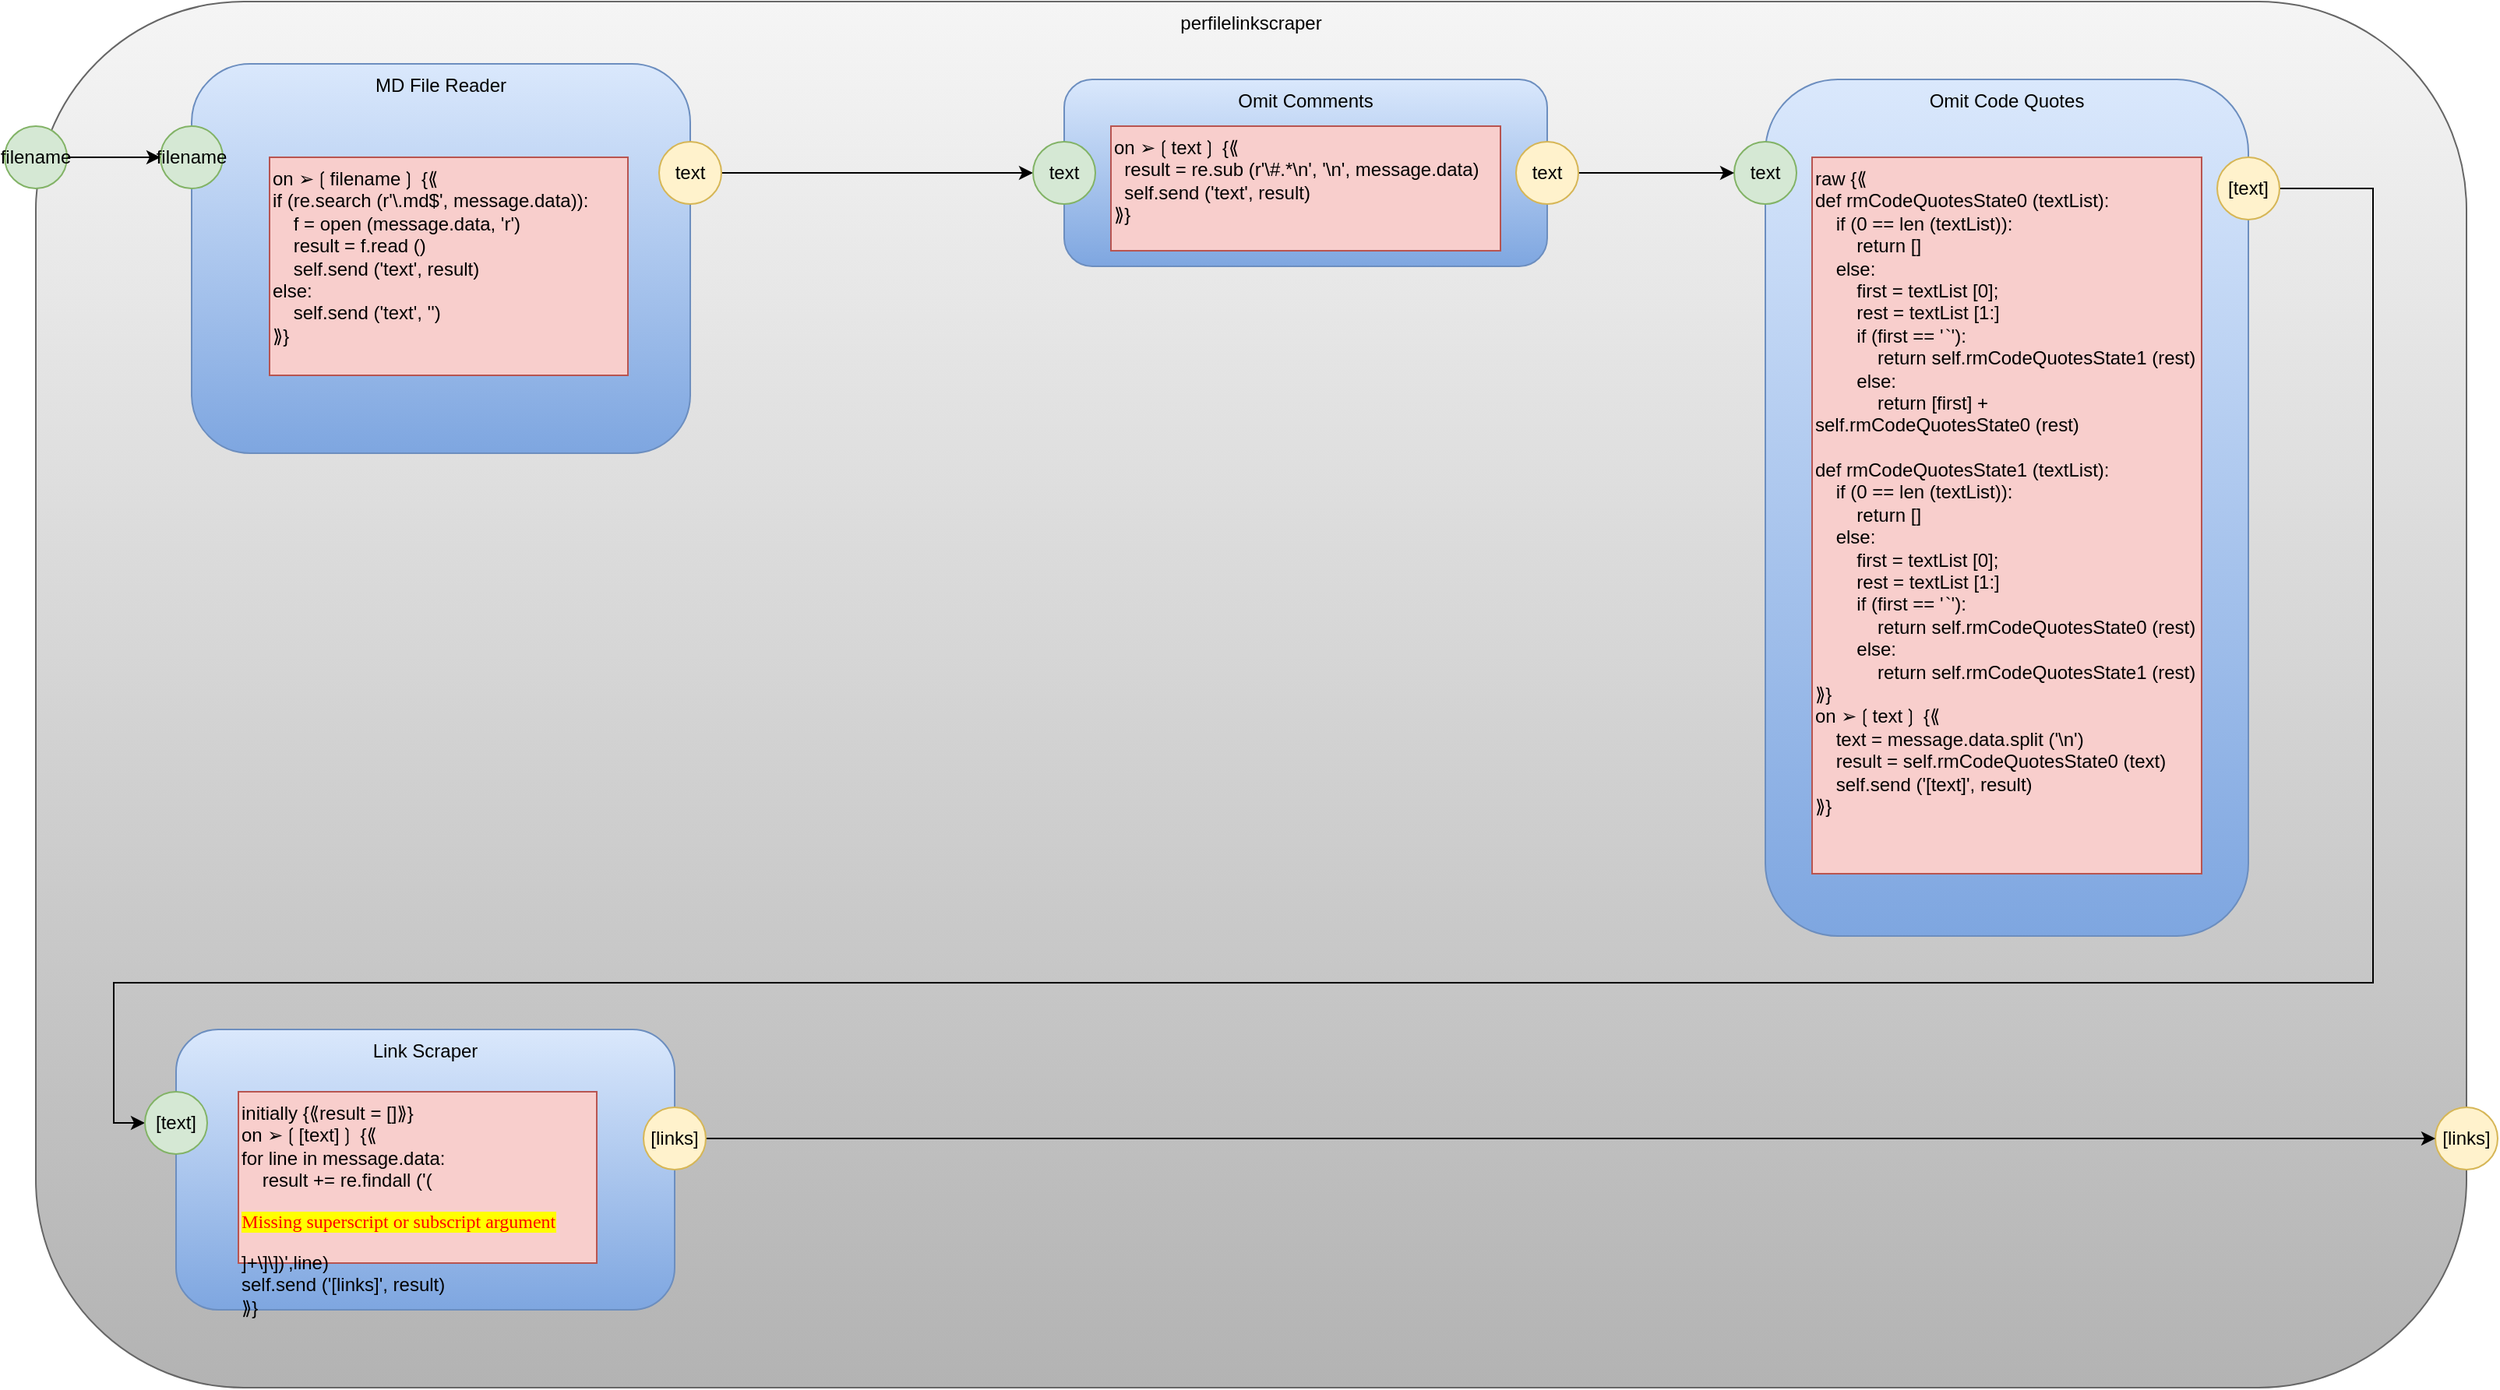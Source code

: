 <mxfile version="14.6.13" type="device"><diagram id="7pVBdM6yyNv9GKnLeEjE" name="Page-1"><mxGraphModel dx="1346" dy="774" grid="1" gridSize="10" guides="1" tooltips="1" connect="1" arrows="1" fold="1" page="1" pageScale="1" pageWidth="1100" pageHeight="850" math="0" shadow="0"><root><mxCell id="0"/><mxCell id="1" parent="0"/><mxCell id="6_Qxa0QYoAU7xpzLT97k-1" value="perfilelinkscraper" style="rounded=1;whiteSpace=wrap;html=1;horizontal=1;verticalAlign=top;fillColor=#f5f5f5;strokeColor=#666666;gradientColor=#b3b3b3;" parent="1" vertex="1"><mxGeometry x="60" y="40" width="1560" height="890" as="geometry"/></mxCell><mxCell id="6_Qxa0QYoAU7xpzLT97k-2" value="MD File Reader" style="rounded=1;whiteSpace=wrap;html=1;horizontal=1;verticalAlign=top;fillColor=#dae8fc;strokeColor=#6c8ebf;gradientColor=#7ea6e0;" parent="1" vertex="1"><mxGeometry x="160" y="80" width="320" height="250" as="geometry"/></mxCell><mxCell id="6_Qxa0QYoAU7xpzLT97k-3" value="filename" style="ellipse;whiteSpace=wrap;html=1;aspect=fixed;fillColor=#d5e8d4;strokeColor=#82b366;" parent="1" vertex="1"><mxGeometry x="140" y="120" width="40" height="40" as="geometry"/></mxCell><mxCell id="6_Qxa0QYoAU7xpzLT97k-4" style="edgeStyle=orthogonalEdgeStyle;rounded=0;orthogonalLoop=1;jettySize=auto;html=1;exitX=1;exitY=0.5;exitDx=0;exitDy=0;entryX=0;entryY=0.5;entryDx=0;entryDy=0;" parent="1" source="6_Qxa0QYoAU7xpzLT97k-5" target="6_Qxa0QYoAU7xpzLT97k-11" edge="1"><mxGeometry relative="1" as="geometry"/></mxCell><mxCell id="6_Qxa0QYoAU7xpzLT97k-5" value="text" style="ellipse;whiteSpace=wrap;html=1;aspect=fixed;fillColor=#fff2cc;strokeColor=#d6b656;" parent="1" vertex="1"><mxGeometry x="460" y="130" width="40" height="40" as="geometry"/></mxCell><mxCell id="6_Qxa0QYoAU7xpzLT97k-6" value="Omit Code Quotes" style="rounded=1;whiteSpace=wrap;html=1;horizontal=1;verticalAlign=top;strokeColor=#6c8ebf;fillColor=#dae8fc;gradientColor=#7ea6e0;" parent="1" vertex="1"><mxGeometry x="1170" y="90" width="310" height="550" as="geometry"/></mxCell><mxCell id="6_Qxa0QYoAU7xpzLT97k-7" value="text" style="ellipse;whiteSpace=wrap;html=1;aspect=fixed;fillColor=#d5e8d4;strokeColor=#82b366;" parent="1" vertex="1"><mxGeometry x="1150" y="130" width="40" height="40" as="geometry"/></mxCell><mxCell id="6_Qxa0QYoAU7xpzLT97k-8" style="edgeStyle=orthogonalEdgeStyle;rounded=0;orthogonalLoop=1;jettySize=auto;html=1;exitX=1;exitY=0.5;exitDx=0;exitDy=0;entryX=0;entryY=0.5;entryDx=0;entryDy=0;" parent="1" source="6_Qxa0QYoAU7xpzLT97k-9" target="6_Qxa0QYoAU7xpzLT97k-18" edge="1"><mxGeometry relative="1" as="geometry"><Array as="points"><mxPoint x="1560" y="160"/><mxPoint x="1560" y="670"/><mxPoint x="110" y="670"/><mxPoint x="110" y="760"/></Array></mxGeometry></mxCell><mxCell id="6_Qxa0QYoAU7xpzLT97k-9" value="[text]" style="ellipse;whiteSpace=wrap;html=1;aspect=fixed;fillColor=#fff2cc;strokeColor=#d6b656;" parent="1" vertex="1"><mxGeometry x="1460" y="140" width="40" height="40" as="geometry"/></mxCell><mxCell id="6_Qxa0QYoAU7xpzLT97k-10" value="Omit Comments" style="rounded=1;whiteSpace=wrap;html=1;horizontal=1;verticalAlign=top;gradientColor=#7ea6e0;fillColor=#dae8fc;strokeColor=#6c8ebf;" parent="1" vertex="1"><mxGeometry x="720" y="90" width="310" height="120" as="geometry"/></mxCell><mxCell id="6_Qxa0QYoAU7xpzLT97k-11" value="text" style="ellipse;whiteSpace=wrap;html=1;aspect=fixed;fillColor=#d5e8d4;strokeColor=#82b366;" parent="1" vertex="1"><mxGeometry x="700" y="130" width="40" height="40" as="geometry"/></mxCell><mxCell id="6_Qxa0QYoAU7xpzLT97k-12" style="edgeStyle=orthogonalEdgeStyle;rounded=0;orthogonalLoop=1;jettySize=auto;html=1;exitX=1;exitY=0.5;exitDx=0;exitDy=0;" parent="1" source="6_Qxa0QYoAU7xpzLT97k-13" target="6_Qxa0QYoAU7xpzLT97k-7" edge="1"><mxGeometry relative="1" as="geometry"/></mxCell><mxCell id="6_Qxa0QYoAU7xpzLT97k-13" value="text" style="ellipse;whiteSpace=wrap;html=1;aspect=fixed;fillColor=#fff2cc;strokeColor=#d6b656;" parent="1" vertex="1"><mxGeometry x="1010" y="130" width="40" height="40" as="geometry"/></mxCell><mxCell id="6_Qxa0QYoAU7xpzLT97k-14" style="edgeStyle=orthogonalEdgeStyle;rounded=0;orthogonalLoop=1;jettySize=auto;html=1;exitX=1;exitY=0.5;exitDx=0;exitDy=0;entryX=0;entryY=0.5;entryDx=0;entryDy=0;" parent="1" source="6_Qxa0QYoAU7xpzLT97k-15" target="6_Qxa0QYoAU7xpzLT97k-3" edge="1"><mxGeometry relative="1" as="geometry"/></mxCell><mxCell id="6_Qxa0QYoAU7xpzLT97k-15" value="filename" style="ellipse;whiteSpace=wrap;html=1;aspect=fixed;fillColor=#d5e8d4;strokeColor=#82b366;" parent="1" vertex="1"><mxGeometry x="40" y="120" width="40" height="40" as="geometry"/></mxCell><mxCell id="6_Qxa0QYoAU7xpzLT97k-16" value="[links]" style="ellipse;whiteSpace=wrap;html=1;aspect=fixed;fillColor=#fff2cc;strokeColor=#d6b656;" parent="1" vertex="1"><mxGeometry x="1600" y="750" width="40" height="40" as="geometry"/></mxCell><mxCell id="6_Qxa0QYoAU7xpzLT97k-17" value="Link Scraper" style="rounded=1;whiteSpace=wrap;html=1;horizontal=1;verticalAlign=top;strokeColor=#6c8ebf;fillColor=#dae8fc;gradientColor=#7ea6e0;" parent="1" vertex="1"><mxGeometry x="150" y="700" width="320" height="180" as="geometry"/></mxCell><mxCell id="6_Qxa0QYoAU7xpzLT97k-18" value="[text]" style="ellipse;whiteSpace=wrap;html=1;aspect=fixed;fillColor=#d5e8d4;strokeColor=#82b366;" parent="1" vertex="1"><mxGeometry x="130" y="740" width="40" height="40" as="geometry"/></mxCell><mxCell id="6_Qxa0QYoAU7xpzLT97k-19" style="edgeStyle=orthogonalEdgeStyle;rounded=0;orthogonalLoop=1;jettySize=auto;html=1;exitX=1;exitY=0.5;exitDx=0;exitDy=0;entryX=0;entryY=0.5;entryDx=0;entryDy=0;" parent="1" source="6_Qxa0QYoAU7xpzLT97k-20" target="6_Qxa0QYoAU7xpzLT97k-16" edge="1"><mxGeometry relative="1" as="geometry"/></mxCell><mxCell id="6_Qxa0QYoAU7xpzLT97k-20" value="[links]" style="ellipse;whiteSpace=wrap;html=1;aspect=fixed;fillColor=#fff2cc;strokeColor=#d6b656;" parent="1" vertex="1"><mxGeometry x="450" y="750" width="40" height="40" as="geometry"/></mxCell><mxCell id="BAIMJiiR0i6siftUDlsX-1" value="&lt;div&gt;&lt;div&gt;&lt;div&gt;&lt;div&gt;&lt;div&gt;raw {⟪&lt;/div&gt;&lt;div&gt;def rmCodeQuotesState0 (textList):&lt;/div&gt;&lt;div&gt;&amp;nbsp; &amp;nbsp; if (0 == len (textList)):&lt;/div&gt;&lt;div&gt;&amp;nbsp; &amp;nbsp; &amp;nbsp; &amp;nbsp; return []&lt;/div&gt;&lt;div&gt;&amp;nbsp; &amp;nbsp; else:&lt;/div&gt;&lt;div&gt;&amp;nbsp; &amp;nbsp; &amp;nbsp; &amp;nbsp; first = textList [0];&lt;/div&gt;&lt;div&gt;&amp;nbsp; &amp;nbsp; &amp;nbsp; &amp;nbsp; rest = textList [1:]&lt;/div&gt;&lt;div&gt;&amp;nbsp; &amp;nbsp; &amp;nbsp; &amp;nbsp; if (first == '```'):&lt;/div&gt;&lt;div&gt;&amp;nbsp; &amp;nbsp; &amp;nbsp; &amp;nbsp; &amp;nbsp; &amp;nbsp; return self.rmCodeQuotesState1 (rest)&lt;/div&gt;&lt;div&gt;&amp;nbsp; &amp;nbsp; &amp;nbsp; &amp;nbsp; else:&lt;/div&gt;&lt;div&gt;&amp;nbsp; &amp;nbsp; &amp;nbsp; &amp;nbsp; &amp;nbsp; &amp;nbsp; return [first] + self.rmCodeQuotesState0 (rest)&lt;/div&gt;&lt;div&gt;&amp;nbsp; &amp;nbsp; &amp;nbsp; &amp;nbsp;&amp;nbsp;&lt;/div&gt;&lt;div&gt;def rmCodeQuotesState1 (textList):&lt;/div&gt;&lt;div&gt;&amp;nbsp; &amp;nbsp; if (0 == len (textList)):&lt;/div&gt;&lt;div&gt;&amp;nbsp; &amp;nbsp; &amp;nbsp; &amp;nbsp; return []&lt;/div&gt;&lt;div&gt;&amp;nbsp; &amp;nbsp; else:&lt;/div&gt;&lt;div&gt;&amp;nbsp; &amp;nbsp; &amp;nbsp; &amp;nbsp; first = textList [0];&lt;/div&gt;&lt;div&gt;&amp;nbsp; &amp;nbsp; &amp;nbsp; &amp;nbsp; rest = textList [1:]&lt;/div&gt;&lt;div&gt;&amp;nbsp; &amp;nbsp; &amp;nbsp; &amp;nbsp; if (first == '```'):&lt;/div&gt;&lt;div&gt;&amp;nbsp; &amp;nbsp; &amp;nbsp; &amp;nbsp; &amp;nbsp; &amp;nbsp; return self.rmCodeQuotesState0 (rest)&lt;/div&gt;&lt;div&gt;&amp;nbsp; &amp;nbsp; &amp;nbsp; &amp;nbsp; else:&lt;/div&gt;&lt;div&gt;&amp;nbsp; &amp;nbsp; &amp;nbsp; &amp;nbsp; &amp;nbsp; &amp;nbsp; return self.rmCodeQuotesState1 (rest)&lt;/div&gt;&lt;div&gt;⟫}&lt;/div&gt;&lt;div&gt;on ➢❲text❳ {⟪&lt;/div&gt;&lt;div&gt;&amp;nbsp; &amp;nbsp; text = message.data.split ('\n')&lt;/div&gt;&lt;div&gt;&amp;nbsp; &amp;nbsp; result = self.rmCodeQuotesState0 (text)&lt;/div&gt;&lt;div&gt;&amp;nbsp; &amp;nbsp; self.send ('[text]', result)&lt;/div&gt;&lt;div&gt;⟫}&lt;/div&gt;&lt;/div&gt;&lt;/div&gt;&lt;/div&gt;&lt;/div&gt;&lt;div&gt;&lt;br&gt;&lt;/div&gt;" style="rounded=0;whiteSpace=wrap;html=1;align=left;verticalAlign=top;fillColor=#f8cecc;strokeColor=#b85450;" vertex="1" parent="1"><mxGeometry x="1200" y="140" width="250" height="460" as="geometry"/></mxCell><mxCell id="BAIMJiiR0i6siftUDlsX-2" value="&lt;div&gt;&lt;div&gt;&lt;div&gt;on ➢❲text❳ {⟪&lt;/div&gt;&lt;div&gt;&amp;nbsp; result = re.sub (r'\#.*\n', '\n', message.data)&lt;/div&gt;&lt;div&gt;&amp;nbsp; self.send ('text', result)&lt;/div&gt;&lt;div&gt;⟫}&lt;/div&gt;&lt;/div&gt;&lt;/div&gt;&lt;div&gt;&lt;br&gt;&lt;/div&gt;" style="rounded=0;whiteSpace=wrap;html=1;align=left;verticalAlign=top;fillColor=#f8cecc;strokeColor=#b85450;" vertex="1" parent="1"><mxGeometry x="750" y="120" width="250" height="80" as="geometry"/></mxCell><mxCell id="BAIMJiiR0i6siftUDlsX-3" value="&lt;div&gt;&lt;div&gt;&lt;div&gt;&lt;div&gt;&lt;div&gt;&lt;div&gt;&lt;div&gt;&lt;div&gt;&lt;div&gt;&lt;div&gt;on ➢❲filename❳ {⟪&lt;/div&gt;&lt;div&gt;if (re.search (r'\.md$', message.data)):&lt;/div&gt;&lt;div&gt;&amp;nbsp; &amp;nbsp; f = open (message.data, 'r')&lt;/div&gt;&lt;div&gt;&amp;nbsp; &amp;nbsp; result = f.read ()&lt;/div&gt;&lt;div&gt;&amp;nbsp; &amp;nbsp; self.send ('text', result)&lt;/div&gt;&lt;div&gt;else:&lt;/div&gt;&lt;div&gt;&amp;nbsp; &amp;nbsp; self.send ('text', '')&lt;/div&gt;&lt;div&gt;⟫}&lt;/div&gt;&lt;/div&gt;&lt;/div&gt;&lt;/div&gt;&lt;/div&gt;&lt;/div&gt;&lt;/div&gt;&lt;/div&gt;&lt;/div&gt;&lt;/div&gt;&lt;div&gt;&lt;br&gt;&lt;/div&gt;" style="rounded=0;whiteSpace=wrap;html=1;align=left;verticalAlign=top;fillColor=#f8cecc;strokeColor=#b85450;" vertex="1" parent="1"><mxGeometry x="210" y="140" width="230" height="140" as="geometry"/></mxCell><mxCell id="BAIMJiiR0i6siftUDlsX-5" value="&lt;div&gt;&lt;div&gt;&lt;div&gt;initially {⟪result = []⟫}&lt;/div&gt;&lt;div&gt;on ➢❲[text]❳ {⟪&lt;/div&gt;&lt;div&gt;for line in message.data:&lt;/div&gt;&lt;div&gt;&amp;nbsp; &amp;nbsp; result += re.findall ('(\[\[[^\]]+\]\])',line)&lt;/div&gt;&lt;div&gt;self.send ('[links]', result)&lt;/div&gt;&lt;div&gt;⟫}&lt;/div&gt;&lt;/div&gt;&lt;/div&gt;&lt;div&gt;&lt;br&gt;&lt;/div&gt;" style="rounded=0;whiteSpace=wrap;html=1;align=left;verticalAlign=top;fillColor=#f8cecc;strokeColor=#b85450;" vertex="1" parent="1"><mxGeometry x="190" y="740" width="230" height="110" as="geometry"/></mxCell></root></mxGraphModel></diagram></mxfile>